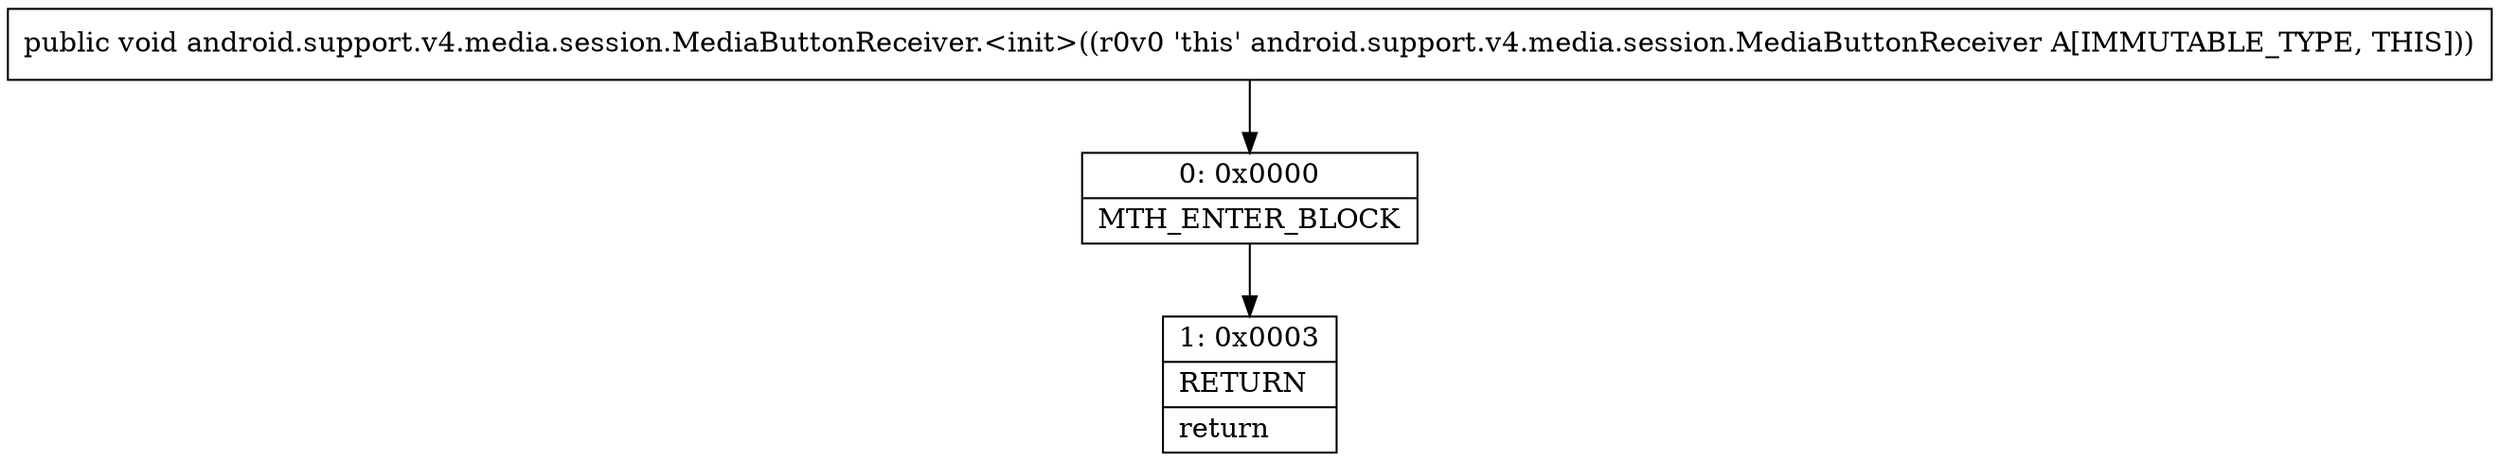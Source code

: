 digraph "CFG forandroid.support.v4.media.session.MediaButtonReceiver.\<init\>()V" {
Node_0 [shape=record,label="{0\:\ 0x0000|MTH_ENTER_BLOCK\l}"];
Node_1 [shape=record,label="{1\:\ 0x0003|RETURN\l|return\l}"];
MethodNode[shape=record,label="{public void android.support.v4.media.session.MediaButtonReceiver.\<init\>((r0v0 'this' android.support.v4.media.session.MediaButtonReceiver A[IMMUTABLE_TYPE, THIS])) }"];
MethodNode -> Node_0;
Node_0 -> Node_1;
}

